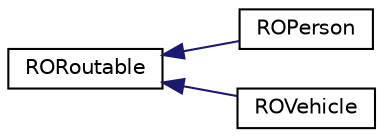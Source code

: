 digraph "Graphical Class Hierarchy"
{
  edge [fontname="Helvetica",fontsize="10",labelfontname="Helvetica",labelfontsize="10"];
  node [fontname="Helvetica",fontsize="10",shape=record];
  rankdir="LR";
  Node0 [label="RORoutable",height=0.2,width=0.4,color="black", fillcolor="white", style="filled",URL="$df/d7c/class_r_o_routable.html",tooltip="A routable thing such as a vehicle or person. "];
  Node0 -> Node1 [dir="back",color="midnightblue",fontsize="10",style="solid",fontname="Helvetica"];
  Node1 [label="ROPerson",height=0.2,width=0.4,color="black", fillcolor="white", style="filled",URL="$d6/dba/class_r_o_person.html",tooltip="A person as used by router. "];
  Node0 -> Node2 [dir="back",color="midnightblue",fontsize="10",style="solid",fontname="Helvetica"];
  Node2 [label="ROVehicle",height=0.2,width=0.4,color="black", fillcolor="white", style="filled",URL="$d5/d1b/class_r_o_vehicle.html",tooltip="A vehicle as used by router. "];
}
